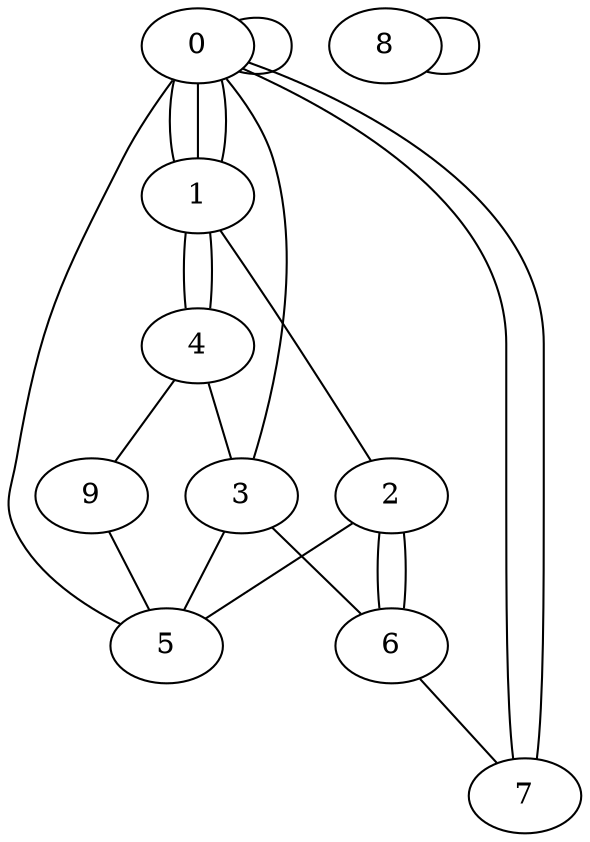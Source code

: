 graph G {
0;
1;
2;
3;
4;
5;
6;
7;
8;
9;
7--0 ;
0--7 ;
9--5 ;
1--0 ;
0--5 ;
1--2 ;
3--0 ;
8--8 ;
6--7 ;
3--6 ;
2--5 ;
3--5 ;
2--6 ;
1--4 ;
1--4 ;
2--6 ;
0--0 ;
4--3 ;
1--0 ;
0--1 ;
4--9 ;
}
